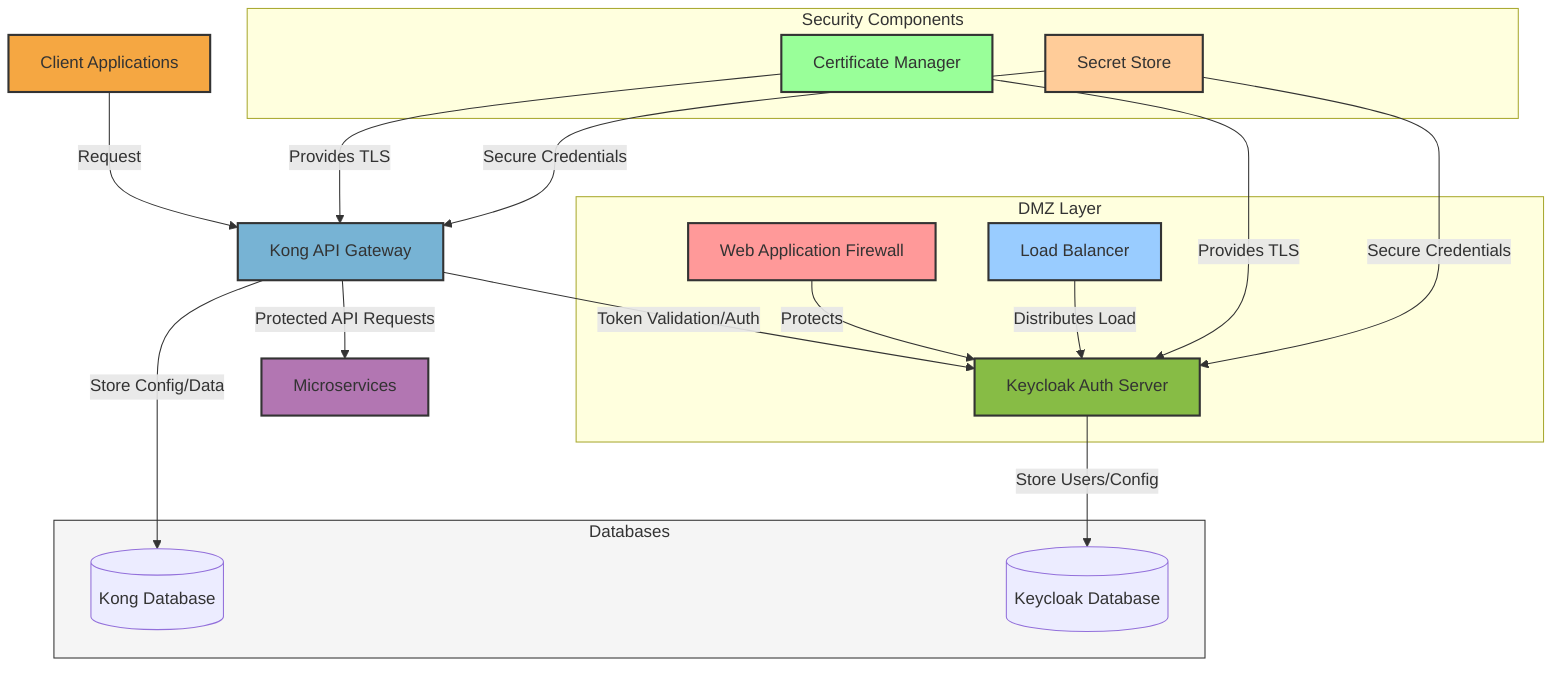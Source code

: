 graph TD
    Client[Client Applications] -->|Request| Kong[Kong API Gateway]
    Kong -->|Protected API Requests| Microservices[Microservices]
    Kong -->|Token Validation/Auth| Keycloak[Keycloak Auth Server]
    
    subgraph "DMZ Layer"
        Keycloak
        WAF[Web Application Firewall]
        LB[Load Balancer]
    end
    
    WAF -->|Protects| Keycloak
    LB -->|Distributes Load| Keycloak
    
    subgraph Databases
        KongDB[(Kong Database)]
        KeycloakDB[(Keycloak Database)]
    end
    
    Kong -->|Store Config/Data| KongDB
    Keycloak -->|Store Users/Config| KeycloakDB
    
    subgraph "Security Components"
        CertManager[Certificate Manager]
        SecretStore[Secret Store]
    end
    
    CertManager -->|Provides TLS| Kong
    CertManager -->|Provides TLS| Keycloak
    SecretStore -->|Secure Credentials| Kong
    SecretStore -->|Secure Credentials| Keycloak
    
    style Kong fill:#77b3d4,stroke:#333,stroke-width:2px
    style Keycloak fill:#87bc45,stroke:#333,stroke-width:2px
    style Client fill:#f5a742,stroke:#333,stroke-width:2px
    style Microservices fill:#b276b2,stroke:#333,stroke-width:2px
    style Databases fill:#f5f5f5,stroke:#333,stroke-width:1px
    style WAF fill:#ff9999,stroke:#333,stroke-width:2px
    style LB fill:#99ccff,stroke:#333,stroke-width:2px
    style CertManager fill:#99ff99,stroke:#333,stroke-width:2px
    style SecretStore fill:#ffcc99,stroke:#333,stroke-width:2px